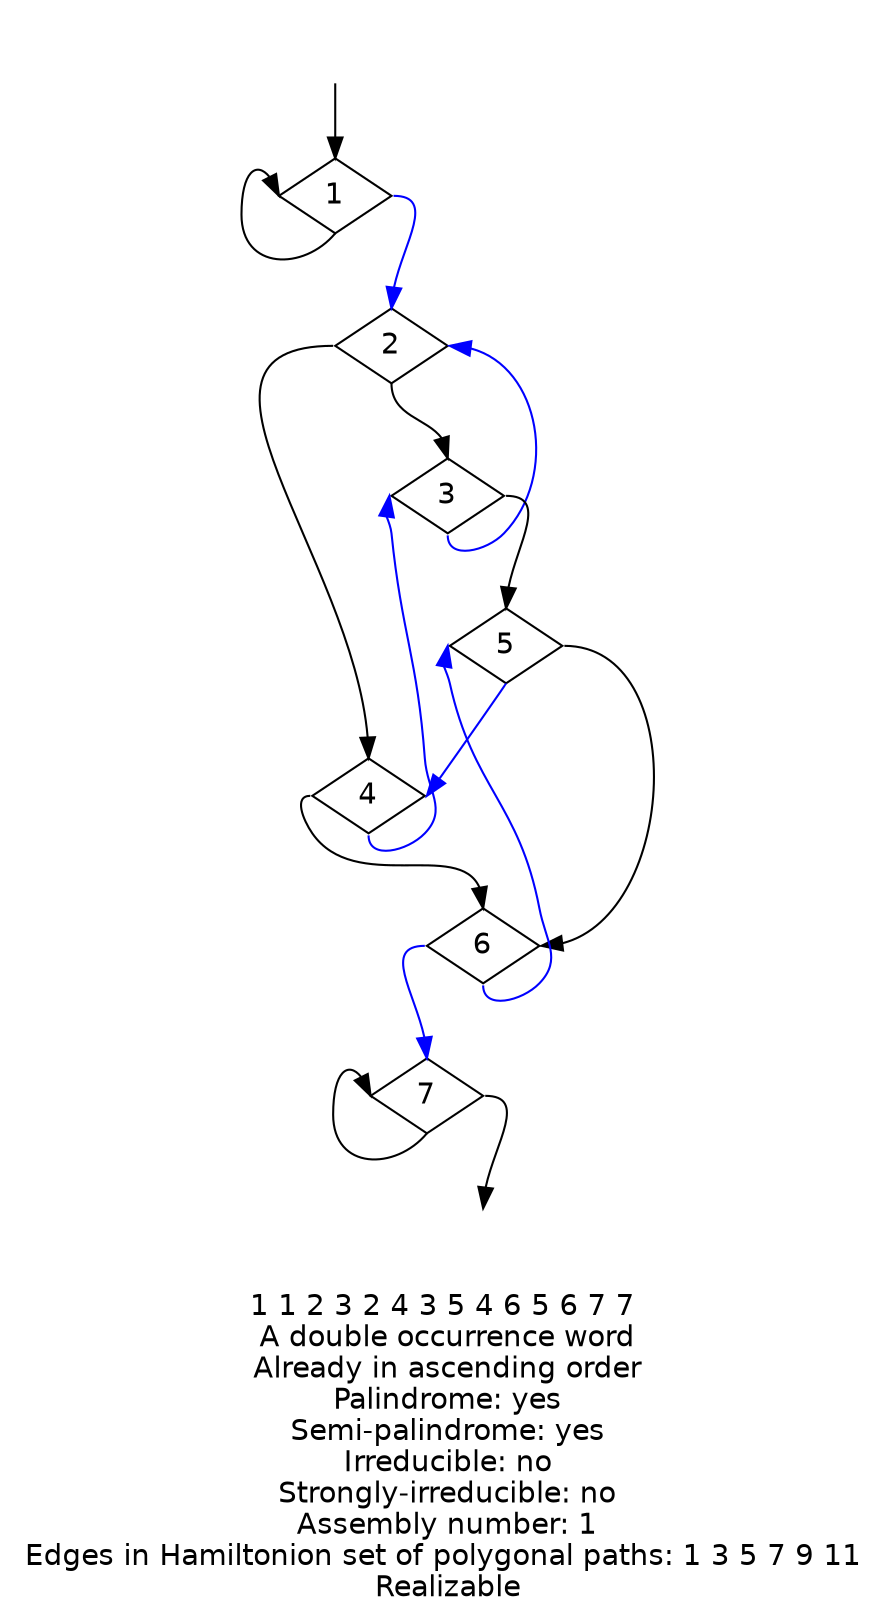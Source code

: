 digraph {
fontname="Helvetica"
node [fontname="Helvetica"]
node [shape=diamond]
label="1 1 2 3 2 4 3 5 4 6 5 6 7 7 \nA double occurrence word\nAlready in ascending order\nPalindrome: yes\nSemi-palindrome: yes\nIrreducible: no\nStrongly-irreducible: no\nAssembly number: 1\nEdges in Hamiltonion set of polygonal paths: 1 3 5 7 9 11 \nRealizable\n"
a [style="invis"]
b [style="invis"]
a:s -> 1:n
1:s -> 1:w
1:e -> 2:n [color="blue"]
2:s -> 3:n
3:s -> 2:e [color="blue"]
2:w -> 4:n
4:s -> 3:w [color="blue"]
3:e -> 5:n
5:s -> 4:e [color="blue"]
4:w -> 6:n
6:s -> 5:w [color="blue"]
5:e -> 6:e
6:w -> 7:n [color="blue"]
7:s -> 7:w
7:e -> b:n
}
